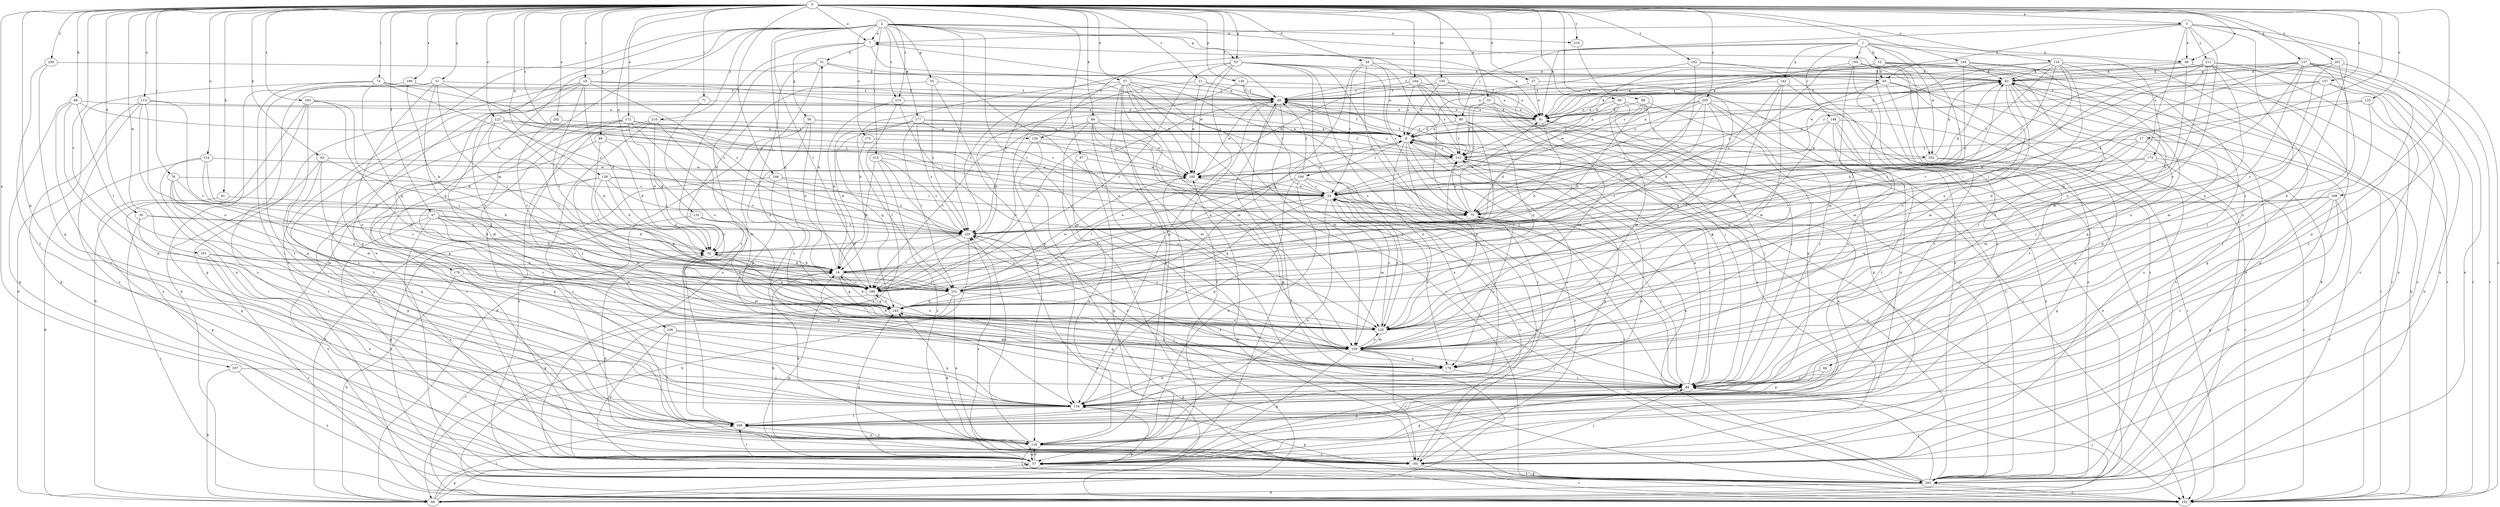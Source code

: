 strict digraph  {
0;
1;
2;
3;
7;
8;
12;
16;
17;
19;
21;
24;
27;
30;
31;
32;
33;
34;
37;
40;
41;
47;
49;
51;
53;
55;
56;
57;
63;
64;
65;
66;
69;
71;
74;
75;
76;
80;
84;
86;
88;
89;
91;
92;
97;
99;
100;
101;
105;
106;
109;
113;
116;
118;
120;
123;
124;
125;
126;
130;
134;
137;
139;
142;
143;
144;
148;
150;
152;
157;
159;
160;
162;
164;
166;
168;
169;
172;
173;
175;
176;
177;
178;
183;
186;
191;
192;
195;
197;
199;
201;
202;
203;
205;
209;
210;
211;
212;
214;
215;
216;
220;
0 -> 3  [label=a];
0 -> 7  [label=a];
0 -> 17  [label=c];
0 -> 19  [label=c];
0 -> 21  [label=c];
0 -> 27  [label=d];
0 -> 30  [label=d];
0 -> 33  [label=e];
0 -> 34  [label=e];
0 -> 37  [label=e];
0 -> 40  [label=e];
0 -> 47  [label=f];
0 -> 49  [label=f];
0 -> 51  [label=g];
0 -> 53  [label=g];
0 -> 63  [label=h];
0 -> 69  [label=i];
0 -> 71  [label=i];
0 -> 74  [label=i];
0 -> 76  [label=j];
0 -> 86  [label=k];
0 -> 88  [label=k];
0 -> 89  [label=k];
0 -> 91  [label=k];
0 -> 97  [label=l];
0 -> 99  [label=l];
0 -> 105  [label=m];
0 -> 113  [label=n];
0 -> 116  [label=n];
0 -> 120  [label=o];
0 -> 123  [label=o];
0 -> 124  [label=o];
0 -> 125  [label=o];
0 -> 130  [label=p];
0 -> 134  [label=p];
0 -> 137  [label=q];
0 -> 139  [label=q];
0 -> 144  [label=r];
0 -> 157  [label=s];
0 -> 159  [label=s];
0 -> 162  [label=t];
0 -> 164  [label=t];
0 -> 166  [label=t];
0 -> 168  [label=t];
0 -> 172  [label=u];
0 -> 183  [label=v];
0 -> 186  [label=v];
0 -> 191  [label=w];
0 -> 197  [label=x];
0 -> 199  [label=x];
0 -> 201  [label=x];
0 -> 202  [label=x];
0 -> 205  [label=y];
0 -> 209  [label=y];
0 -> 210  [label=y];
0 -> 214  [label=z];
1 -> 12  [label=b];
1 -> 40  [label=e];
1 -> 75  [label=i];
1 -> 80  [label=j];
1 -> 142  [label=q];
1 -> 148  [label=r];
1 -> 150  [label=r];
1 -> 159  [label=s];
1 -> 173  [label=u];
1 -> 192  [label=w];
2 -> 7  [label=a];
2 -> 53  [label=g];
2 -> 55  [label=g];
2 -> 80  [label=j];
2 -> 84  [label=j];
2 -> 106  [label=m];
2 -> 143  [label=q];
2 -> 152  [label=r];
2 -> 175  [label=u];
2 -> 176  [label=u];
2 -> 177  [label=u];
2 -> 186  [label=v];
2 -> 192  [label=w];
2 -> 203  [label=x];
2 -> 210  [label=y];
2 -> 214  [label=z];
2 -> 215  [label=z];
2 -> 216  [label=z];
2 -> 220  [label=z];
3 -> 7  [label=a];
3 -> 40  [label=e];
3 -> 41  [label=e];
3 -> 64  [label=h];
3 -> 65  [label=h];
3 -> 109  [label=m];
3 -> 126  [label=o];
3 -> 152  [label=r];
3 -> 178  [label=u];
3 -> 211  [label=y];
7 -> 31  [label=d];
7 -> 41  [label=e];
7 -> 56  [label=g];
7 -> 75  [label=i];
7 -> 169  [label=t];
8 -> 7  [label=a];
8 -> 49  [label=f];
8 -> 57  [label=g];
8 -> 92  [label=k];
8 -> 100  [label=l];
8 -> 126  [label=o];
8 -> 152  [label=r];
8 -> 169  [label=t];
8 -> 192  [label=w];
8 -> 212  [label=y];
12 -> 57  [label=g];
12 -> 65  [label=h];
12 -> 84  [label=j];
12 -> 152  [label=r];
12 -> 169  [label=t];
12 -> 203  [label=x];
12 -> 212  [label=y];
12 -> 220  [label=z];
16 -> 31  [label=d];
16 -> 32  [label=d];
16 -> 92  [label=k];
16 -> 101  [label=l];
16 -> 143  [label=q];
16 -> 186  [label=v];
17 -> 32  [label=d];
17 -> 75  [label=i];
17 -> 109  [label=m];
17 -> 160  [label=s];
17 -> 212  [label=y];
19 -> 8  [label=a];
19 -> 32  [label=d];
19 -> 49  [label=f];
19 -> 57  [label=g];
19 -> 126  [label=o];
19 -> 134  [label=p];
19 -> 186  [label=v];
19 -> 220  [label=z];
21 -> 41  [label=e];
21 -> 49  [label=f];
21 -> 134  [label=p];
21 -> 195  [label=w];
24 -> 75  [label=i];
24 -> 92  [label=k];
24 -> 109  [label=m];
24 -> 118  [label=n];
24 -> 126  [label=o];
24 -> 143  [label=q];
24 -> 160  [label=s];
24 -> 178  [label=u];
24 -> 186  [label=v];
24 -> 195  [label=w];
27 -> 41  [label=e];
27 -> 49  [label=f];
27 -> 126  [label=o];
30 -> 32  [label=d];
30 -> 134  [label=p];
30 -> 152  [label=r];
30 -> 220  [label=z];
31 -> 92  [label=k];
31 -> 126  [label=o];
31 -> 169  [label=t];
31 -> 178  [label=u];
31 -> 203  [label=x];
32 -> 16  [label=b];
32 -> 109  [label=m];
32 -> 143  [label=q];
33 -> 24  [label=c];
33 -> 41  [label=e];
33 -> 109  [label=m];
33 -> 152  [label=r];
33 -> 212  [label=y];
34 -> 8  [label=a];
34 -> 24  [label=c];
34 -> 65  [label=h];
34 -> 75  [label=i];
34 -> 134  [label=p];
34 -> 143  [label=q];
37 -> 16  [label=b];
37 -> 49  [label=f];
37 -> 66  [label=h];
37 -> 75  [label=i];
37 -> 84  [label=j];
37 -> 109  [label=m];
37 -> 118  [label=n];
37 -> 152  [label=r];
37 -> 178  [label=u];
37 -> 195  [label=w];
37 -> 220  [label=z];
40 -> 8  [label=a];
40 -> 92  [label=k];
40 -> 126  [label=o];
40 -> 203  [label=x];
41 -> 8  [label=a];
41 -> 16  [label=b];
41 -> 49  [label=f];
41 -> 84  [label=j];
41 -> 92  [label=k];
47 -> 16  [label=b];
47 -> 32  [label=d];
47 -> 57  [label=g];
47 -> 109  [label=m];
47 -> 160  [label=s];
47 -> 186  [label=v];
47 -> 203  [label=x];
47 -> 220  [label=z];
49 -> 41  [label=e];
49 -> 57  [label=g];
49 -> 109  [label=m];
49 -> 186  [label=v];
49 -> 195  [label=w];
49 -> 212  [label=y];
51 -> 49  [label=f];
51 -> 66  [label=h];
51 -> 101  [label=l];
51 -> 143  [label=q];
51 -> 160  [label=s];
51 -> 178  [label=u];
51 -> 220  [label=z];
53 -> 75  [label=i];
53 -> 84  [label=j];
53 -> 92  [label=k];
53 -> 126  [label=o];
53 -> 134  [label=p];
53 -> 186  [label=v];
53 -> 195  [label=w];
53 -> 203  [label=x];
53 -> 220  [label=z];
55 -> 32  [label=d];
55 -> 49  [label=f];
55 -> 118  [label=n];
55 -> 220  [label=z];
56 -> 8  [label=a];
56 -> 16  [label=b];
56 -> 66  [label=h];
56 -> 134  [label=p];
56 -> 212  [label=y];
57 -> 49  [label=f];
57 -> 118  [label=n];
57 -> 143  [label=q];
57 -> 169  [label=t];
57 -> 203  [label=x];
57 -> 220  [label=z];
63 -> 16  [label=b];
63 -> 57  [label=g];
63 -> 109  [label=m];
63 -> 178  [label=u];
63 -> 195  [label=w];
64 -> 84  [label=j];
64 -> 134  [label=p];
65 -> 24  [label=c];
65 -> 49  [label=f];
65 -> 109  [label=m];
65 -> 160  [label=s];
65 -> 169  [label=t];
65 -> 203  [label=x];
66 -> 41  [label=e];
66 -> 49  [label=f];
66 -> 57  [label=g];
66 -> 84  [label=j];
66 -> 134  [label=p];
66 -> 169  [label=t];
69 -> 32  [label=d];
69 -> 41  [label=e];
69 -> 109  [label=m];
69 -> 178  [label=u];
69 -> 203  [label=x];
69 -> 212  [label=y];
71 -> 41  [label=e];
71 -> 126  [label=o];
71 -> 134  [label=p];
74 -> 49  [label=f];
74 -> 66  [label=h];
74 -> 75  [label=i];
74 -> 143  [label=q];
74 -> 169  [label=t];
74 -> 220  [label=z];
75 -> 41  [label=e];
75 -> 178  [label=u];
75 -> 212  [label=y];
75 -> 220  [label=z];
76 -> 24  [label=c];
76 -> 109  [label=m];
76 -> 134  [label=p];
76 -> 143  [label=q];
76 -> 186  [label=v];
80 -> 8  [label=a];
80 -> 118  [label=n];
80 -> 143  [label=q];
80 -> 212  [label=y];
84 -> 8  [label=a];
84 -> 32  [label=d];
84 -> 57  [label=g];
84 -> 75  [label=i];
84 -> 118  [label=n];
84 -> 134  [label=p];
84 -> 143  [label=q];
84 -> 220  [label=z];
86 -> 8  [label=a];
86 -> 109  [label=m];
86 -> 126  [label=o];
86 -> 160  [label=s];
86 -> 178  [label=u];
86 -> 186  [label=v];
86 -> 195  [label=w];
88 -> 24  [label=c];
88 -> 41  [label=e];
88 -> 57  [label=g];
88 -> 101  [label=l];
88 -> 134  [label=p];
88 -> 169  [label=t];
89 -> 32  [label=d];
89 -> 101  [label=l];
89 -> 160  [label=s];
89 -> 212  [label=y];
91 -> 57  [label=g];
91 -> 75  [label=i];
92 -> 49  [label=f];
92 -> 84  [label=j];
92 -> 109  [label=m];
92 -> 126  [label=o];
92 -> 134  [label=p];
92 -> 152  [label=r];
97 -> 57  [label=g];
97 -> 118  [label=n];
97 -> 195  [label=w];
99 -> 8  [label=a];
99 -> 16  [label=b];
99 -> 41  [label=e];
99 -> 84  [label=j];
99 -> 134  [label=p];
99 -> 195  [label=w];
100 -> 24  [label=c];
100 -> 49  [label=f];
100 -> 84  [label=j];
100 -> 101  [label=l];
100 -> 118  [label=n];
100 -> 134  [label=p];
100 -> 160  [label=s];
101 -> 8  [label=a];
101 -> 84  [label=j];
101 -> 118  [label=n];
101 -> 143  [label=q];
101 -> 152  [label=r];
101 -> 195  [label=w];
105 -> 8  [label=a];
105 -> 49  [label=f];
105 -> 57  [label=g];
105 -> 84  [label=j];
106 -> 57  [label=g];
106 -> 109  [label=m];
106 -> 134  [label=p];
106 -> 169  [label=t];
109 -> 16  [label=b];
109 -> 57  [label=g];
109 -> 84  [label=j];
109 -> 126  [label=o];
109 -> 134  [label=p];
109 -> 160  [label=s];
109 -> 178  [label=u];
113 -> 41  [label=e];
113 -> 57  [label=g];
113 -> 118  [label=n];
113 -> 126  [label=o];
113 -> 160  [label=s];
113 -> 186  [label=v];
116 -> 24  [label=c];
116 -> 41  [label=e];
116 -> 57  [label=g];
116 -> 84  [label=j];
116 -> 92  [label=k];
116 -> 101  [label=l];
116 -> 126  [label=o];
116 -> 195  [label=w];
116 -> 220  [label=z];
118 -> 16  [label=b];
118 -> 57  [label=g];
118 -> 143  [label=q];
118 -> 160  [label=s];
118 -> 169  [label=t];
118 -> 220  [label=z];
120 -> 126  [label=o];
120 -> 203  [label=x];
120 -> 220  [label=z];
123 -> 8  [label=a];
123 -> 16  [label=b];
123 -> 24  [label=c];
123 -> 75  [label=i];
123 -> 101  [label=l];
123 -> 109  [label=m];
123 -> 169  [label=t];
124 -> 32  [label=d];
124 -> 66  [label=h];
124 -> 101  [label=l];
124 -> 169  [label=t];
124 -> 195  [label=w];
125 -> 24  [label=c];
125 -> 41  [label=e];
125 -> 84  [label=j];
125 -> 160  [label=s];
126 -> 24  [label=c];
126 -> 109  [label=m];
126 -> 212  [label=y];
130 -> 24  [label=c];
130 -> 41  [label=e];
130 -> 49  [label=f];
130 -> 186  [label=v];
134 -> 169  [label=t];
134 -> 212  [label=y];
137 -> 16  [label=b];
137 -> 24  [label=c];
137 -> 41  [label=e];
137 -> 84  [label=j];
137 -> 92  [label=k];
137 -> 126  [label=o];
137 -> 134  [label=p];
137 -> 152  [label=r];
137 -> 203  [label=x];
137 -> 220  [label=z];
139 -> 24  [label=c];
139 -> 32  [label=d];
139 -> 75  [label=i];
139 -> 109  [label=m];
139 -> 134  [label=p];
139 -> 143  [label=q];
139 -> 220  [label=z];
142 -> 16  [label=b];
142 -> 49  [label=f];
142 -> 109  [label=m];
142 -> 143  [label=q];
142 -> 203  [label=x];
143 -> 16  [label=b];
143 -> 126  [label=o];
143 -> 178  [label=u];
143 -> 186  [label=v];
144 -> 41  [label=e];
144 -> 49  [label=f];
144 -> 92  [label=k];
144 -> 134  [label=p];
144 -> 152  [label=r];
144 -> 220  [label=z];
148 -> 8  [label=a];
148 -> 126  [label=o];
148 -> 152  [label=r];
148 -> 169  [label=t];
148 -> 178  [label=u];
148 -> 203  [label=x];
150 -> 24  [label=c];
150 -> 92  [label=k];
150 -> 109  [label=m];
150 -> 169  [label=t];
150 -> 203  [label=x];
152 -> 92  [label=k];
152 -> 195  [label=w];
152 -> 220  [label=z];
157 -> 49  [label=f];
157 -> 66  [label=h];
157 -> 109  [label=m];
157 -> 160  [label=s];
157 -> 212  [label=y];
157 -> 220  [label=z];
159 -> 24  [label=c];
159 -> 152  [label=r];
159 -> 186  [label=v];
159 -> 212  [label=y];
160 -> 8  [label=a];
160 -> 16  [label=b];
160 -> 24  [label=c];
160 -> 32  [label=d];
160 -> 84  [label=j];
160 -> 152  [label=r];
162 -> 8  [label=a];
162 -> 92  [label=k];
162 -> 101  [label=l];
162 -> 160  [label=s];
164 -> 8  [label=a];
164 -> 49  [label=f];
164 -> 84  [label=j];
164 -> 101  [label=l];
164 -> 195  [label=w];
164 -> 203  [label=x];
164 -> 212  [label=y];
166 -> 24  [label=c];
166 -> 66  [label=h];
166 -> 126  [label=o];
166 -> 220  [label=z];
168 -> 57  [label=g];
168 -> 75  [label=i];
168 -> 84  [label=j];
168 -> 143  [label=q];
168 -> 169  [label=t];
168 -> 203  [label=x];
168 -> 220  [label=z];
169 -> 118  [label=n];
172 -> 8  [label=a];
172 -> 24  [label=c];
172 -> 32  [label=d];
172 -> 57  [label=g];
172 -> 84  [label=j];
172 -> 160  [label=s];
172 -> 186  [label=v];
173 -> 66  [label=h];
173 -> 75  [label=i];
173 -> 84  [label=j];
173 -> 152  [label=r];
173 -> 195  [label=w];
175 -> 101  [label=l];
175 -> 212  [label=y];
176 -> 57  [label=g];
176 -> 66  [label=h];
176 -> 101  [label=l];
177 -> 8  [label=a];
177 -> 16  [label=b];
177 -> 101  [label=l];
177 -> 143  [label=q];
177 -> 195  [label=w];
177 -> 212  [label=y];
177 -> 220  [label=z];
178 -> 84  [label=j];
183 -> 16  [label=b];
183 -> 41  [label=e];
183 -> 66  [label=h];
183 -> 109  [label=m];
183 -> 134  [label=p];
183 -> 203  [label=x];
186 -> 8  [label=a];
186 -> 57  [label=g];
186 -> 126  [label=o];
186 -> 143  [label=q];
191 -> 16  [label=b];
191 -> 118  [label=n];
191 -> 152  [label=r];
191 -> 186  [label=v];
192 -> 57  [label=g];
192 -> 75  [label=i];
192 -> 92  [label=k];
192 -> 152  [label=r];
195 -> 24  [label=c];
195 -> 203  [label=x];
197 -> 66  [label=h];
197 -> 84  [label=j];
197 -> 203  [label=x];
199 -> 16  [label=b];
199 -> 49  [label=f];
199 -> 169  [label=t];
201 -> 24  [label=c];
201 -> 92  [label=k];
201 -> 169  [label=t];
201 -> 178  [label=u];
201 -> 186  [label=v];
202 -> 8  [label=a];
202 -> 186  [label=v];
203 -> 8  [label=a];
203 -> 24  [label=c];
203 -> 57  [label=g];
203 -> 66  [label=h];
203 -> 84  [label=j];
203 -> 92  [label=k];
203 -> 118  [label=n];
203 -> 134  [label=p];
203 -> 152  [label=r];
203 -> 212  [label=y];
205 -> 8  [label=a];
205 -> 41  [label=e];
205 -> 75  [label=i];
205 -> 84  [label=j];
205 -> 101  [label=l];
205 -> 118  [label=n];
205 -> 143  [label=q];
205 -> 152  [label=r];
205 -> 212  [label=y];
209 -> 92  [label=k];
209 -> 134  [label=p];
209 -> 169  [label=t];
210 -> 24  [label=c];
211 -> 41  [label=e];
211 -> 57  [label=g];
211 -> 92  [label=k];
211 -> 101  [label=l];
211 -> 109  [label=m];
211 -> 152  [label=r];
211 -> 178  [label=u];
211 -> 186  [label=v];
211 -> 203  [label=x];
212 -> 49  [label=f];
212 -> 84  [label=j];
212 -> 118  [label=n];
212 -> 195  [label=w];
214 -> 16  [label=b];
214 -> 41  [label=e];
214 -> 109  [label=m];
214 -> 152  [label=r];
215 -> 16  [label=b];
215 -> 160  [label=s];
215 -> 178  [label=u];
215 -> 195  [label=w];
215 -> 220  [label=z];
216 -> 8  [label=a];
216 -> 32  [label=d];
216 -> 109  [label=m];
216 -> 118  [label=n];
216 -> 160  [label=s];
216 -> 203  [label=x];
220 -> 32  [label=d];
220 -> 66  [label=h];
220 -> 126  [label=o];
220 -> 186  [label=v];
}
